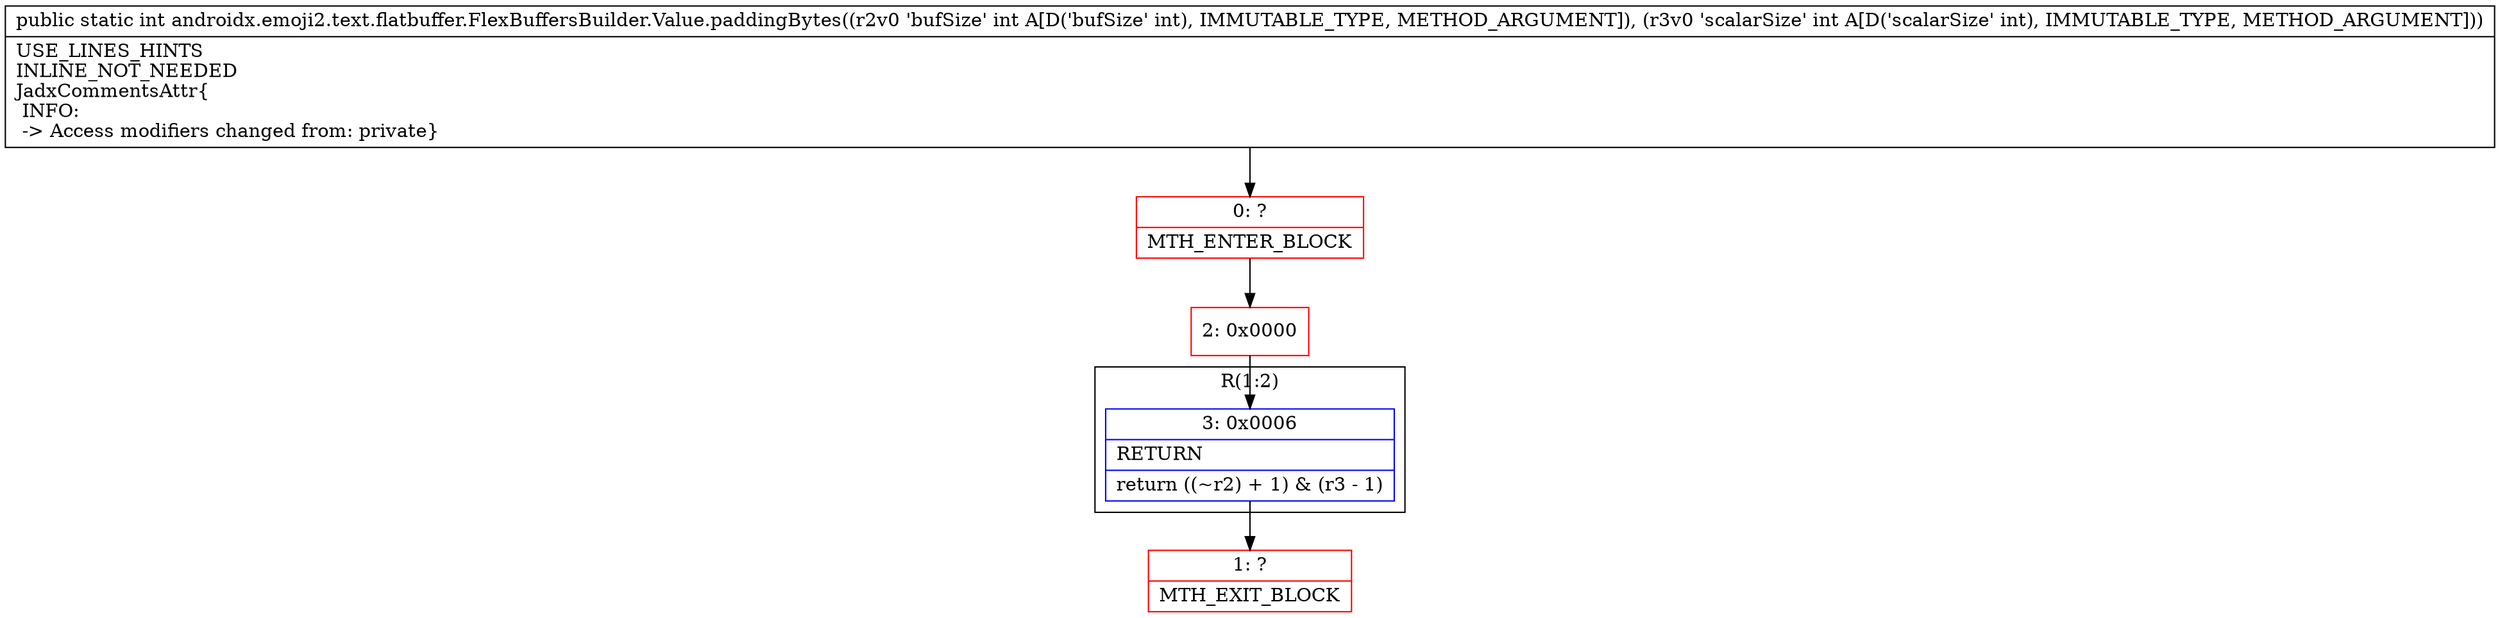 digraph "CFG forandroidx.emoji2.text.flatbuffer.FlexBuffersBuilder.Value.paddingBytes(II)I" {
subgraph cluster_Region_1248363679 {
label = "R(1:2)";
node [shape=record,color=blue];
Node_3 [shape=record,label="{3\:\ 0x0006|RETURN\l|return ((~r2) + 1) & (r3 \- 1)\l}"];
}
Node_0 [shape=record,color=red,label="{0\:\ ?|MTH_ENTER_BLOCK\l}"];
Node_2 [shape=record,color=red,label="{2\:\ 0x0000}"];
Node_1 [shape=record,color=red,label="{1\:\ ?|MTH_EXIT_BLOCK\l}"];
MethodNode[shape=record,label="{public static int androidx.emoji2.text.flatbuffer.FlexBuffersBuilder.Value.paddingBytes((r2v0 'bufSize' int A[D('bufSize' int), IMMUTABLE_TYPE, METHOD_ARGUMENT]), (r3v0 'scalarSize' int A[D('scalarSize' int), IMMUTABLE_TYPE, METHOD_ARGUMENT]))  | USE_LINES_HINTS\lINLINE_NOT_NEEDED\lJadxCommentsAttr\{\l INFO: \l \-\> Access modifiers changed from: private\}\l}"];
MethodNode -> Node_0;Node_3 -> Node_1;
Node_0 -> Node_2;
Node_2 -> Node_3;
}

